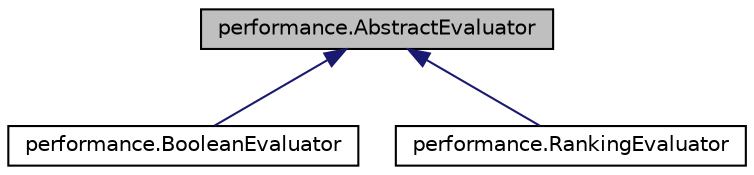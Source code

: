 digraph "performance.AbstractEvaluator"
{
  edge [fontname="Helvetica",fontsize="10",labelfontname="Helvetica",labelfontsize="10"];
  node [fontname="Helvetica",fontsize="10",shape=record];
  Node0 [label="performance.AbstractEvaluator",height=0.2,width=0.4,color="black", fillcolor="grey75", style="filled", fontcolor="black"];
  Node0 -> Node1 [dir="back",color="midnightblue",fontsize="10",style="solid",fontname="Helvetica"];
  Node1 [label="performance.BooleanEvaluator",height=0.2,width=0.4,color="black", fillcolor="white", style="filled",URL="$classperformance_1_1BooleanEvaluator.html"];
  Node0 -> Node2 [dir="back",color="midnightblue",fontsize="10",style="solid",fontname="Helvetica"];
  Node2 [label="performance.RankingEvaluator",height=0.2,width=0.4,color="black", fillcolor="white", style="filled",URL="$classperformance_1_1RankingEvaluator.html"];
}
